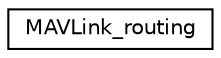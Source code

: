 digraph "Graphical Class Hierarchy"
{
 // INTERACTIVE_SVG=YES
  edge [fontname="Helvetica",fontsize="10",labelfontname="Helvetica",labelfontsize="10"];
  node [fontname="Helvetica",fontsize="10",shape=record];
  rankdir="LR";
  Node1 [label="MAVLink_routing",height=0.2,width=0.4,color="black", fillcolor="white", style="filled",URL="$classMAVLink__routing.html"];
}
